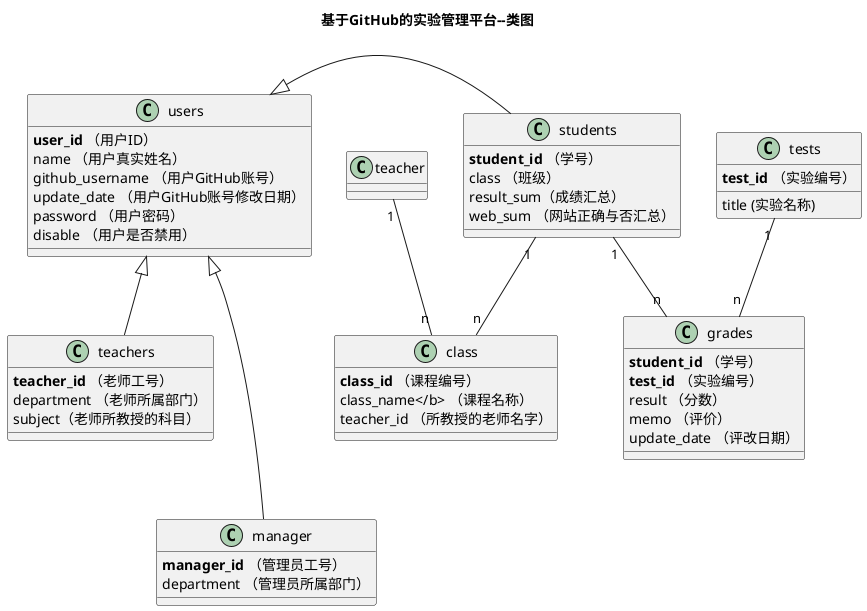 @startuml
title 基于GitHub的实验管理平台--类图
class users {
    <b>user_id</b> （用户ID）
    name （用户真实姓名）
    github_username （用户GitHub账号）
    update_date （用户GitHub账号修改日期）
    password （用户密码）
    disable （用户是否禁用）
}
class teachers{
    <b>teacher_id</b> （老师工号）
    department （老师所属部门）
    subject（老师所教授的科目）
}
class students{
    <b>student_id</b> （学号）
    class （班级）
    result_sum（成绩汇总）
    web_sum （网站正确与否汇总）
}
class manager{
    <b>manager_id</b> （管理员工号）
    department （管理员所属部门）
}
class class{
    <b>class_id</b> （课程编号）
     class_name</b> （课程名称）
     teacher_id （所教授的老师名字）
}
users <|--- manager
users <|- students
users <|-- teachers
class grades {
    <b>student_id</b> （学号）
    <b>test_id</b> （实验编号）
    result （分数）
    memo （评价）
    update_date （评改日期）
}

class tests {
    <b>test_id</b> （实验编号）
    title (实验名称)
}

students "1" -- "n"  grades
tests "1" -- "n"  grades
students "1" -- "n"  class
teacher "1" -- "n"  class

@enduml
